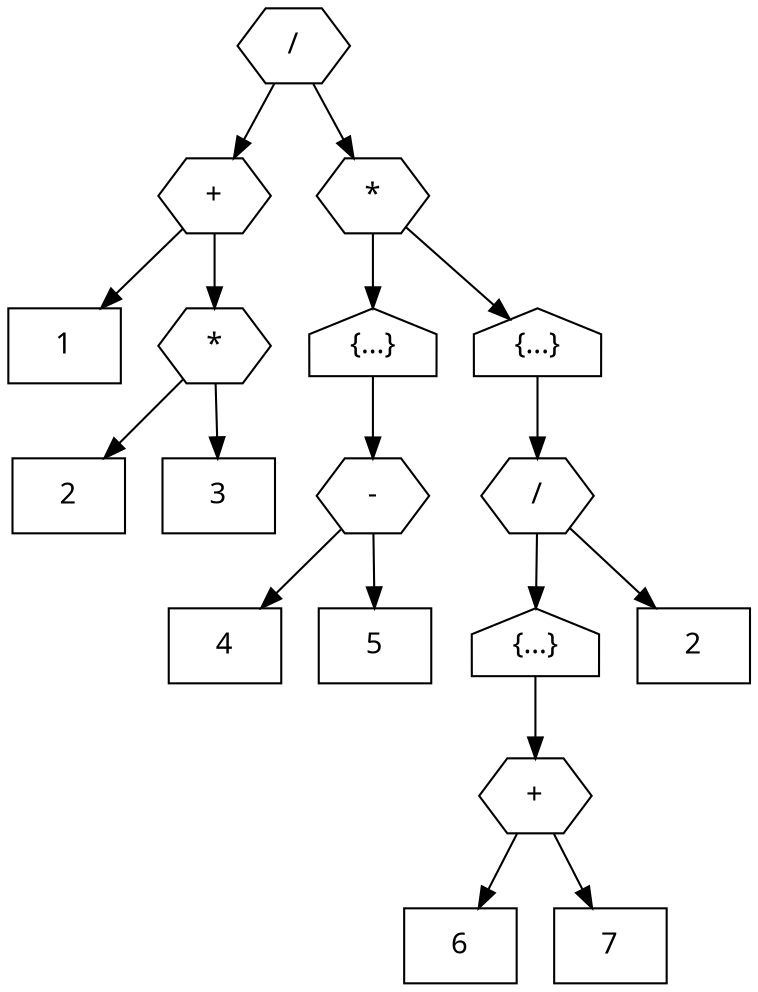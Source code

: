 digraph arithmetic_tree {
    node [fontname = "Cascadia Code Regular"];

    1 [label = "/",shape = "hexagon"]
    2 [label = "+",shape = "hexagon"]
    1 -> 2
    3 [label = "1",shape = "box"]
    2 -> 3
    4 [label = "*",shape = "hexagon"]
    2 -> 4
    5 [label = "2",shape = "box"]
    4 -> 5
    6 [label = "3",shape = "box"]
    4 -> 6
    7 [label = "*",shape = "hexagon"]
    1 -> 7
    8 [label = "{...}",shape = "house"]
    9 [label = "-",shape = "hexagon"]
    8 -> 9
    10 [label = "4",shape = "box"]
    9 -> 10
    11 [label = "5",shape = "box"]
    9 -> 11
    7 -> 8
    12 [label = "{...}",shape = "house"]
    13 [label = "/",shape = "hexagon"]
    12 -> 13
    14 [label = "{...}",shape = "house"]
    15 [label = "+",shape = "hexagon"]
    14 -> 15
    16 [label = "6",shape = "box"]
    15 -> 16
    17 [label = "7",shape = "box"]
    15 -> 17
    13 -> 14
    18 [label = "2",shape = "box"]
    13 -> 18
    7 -> 12
}
